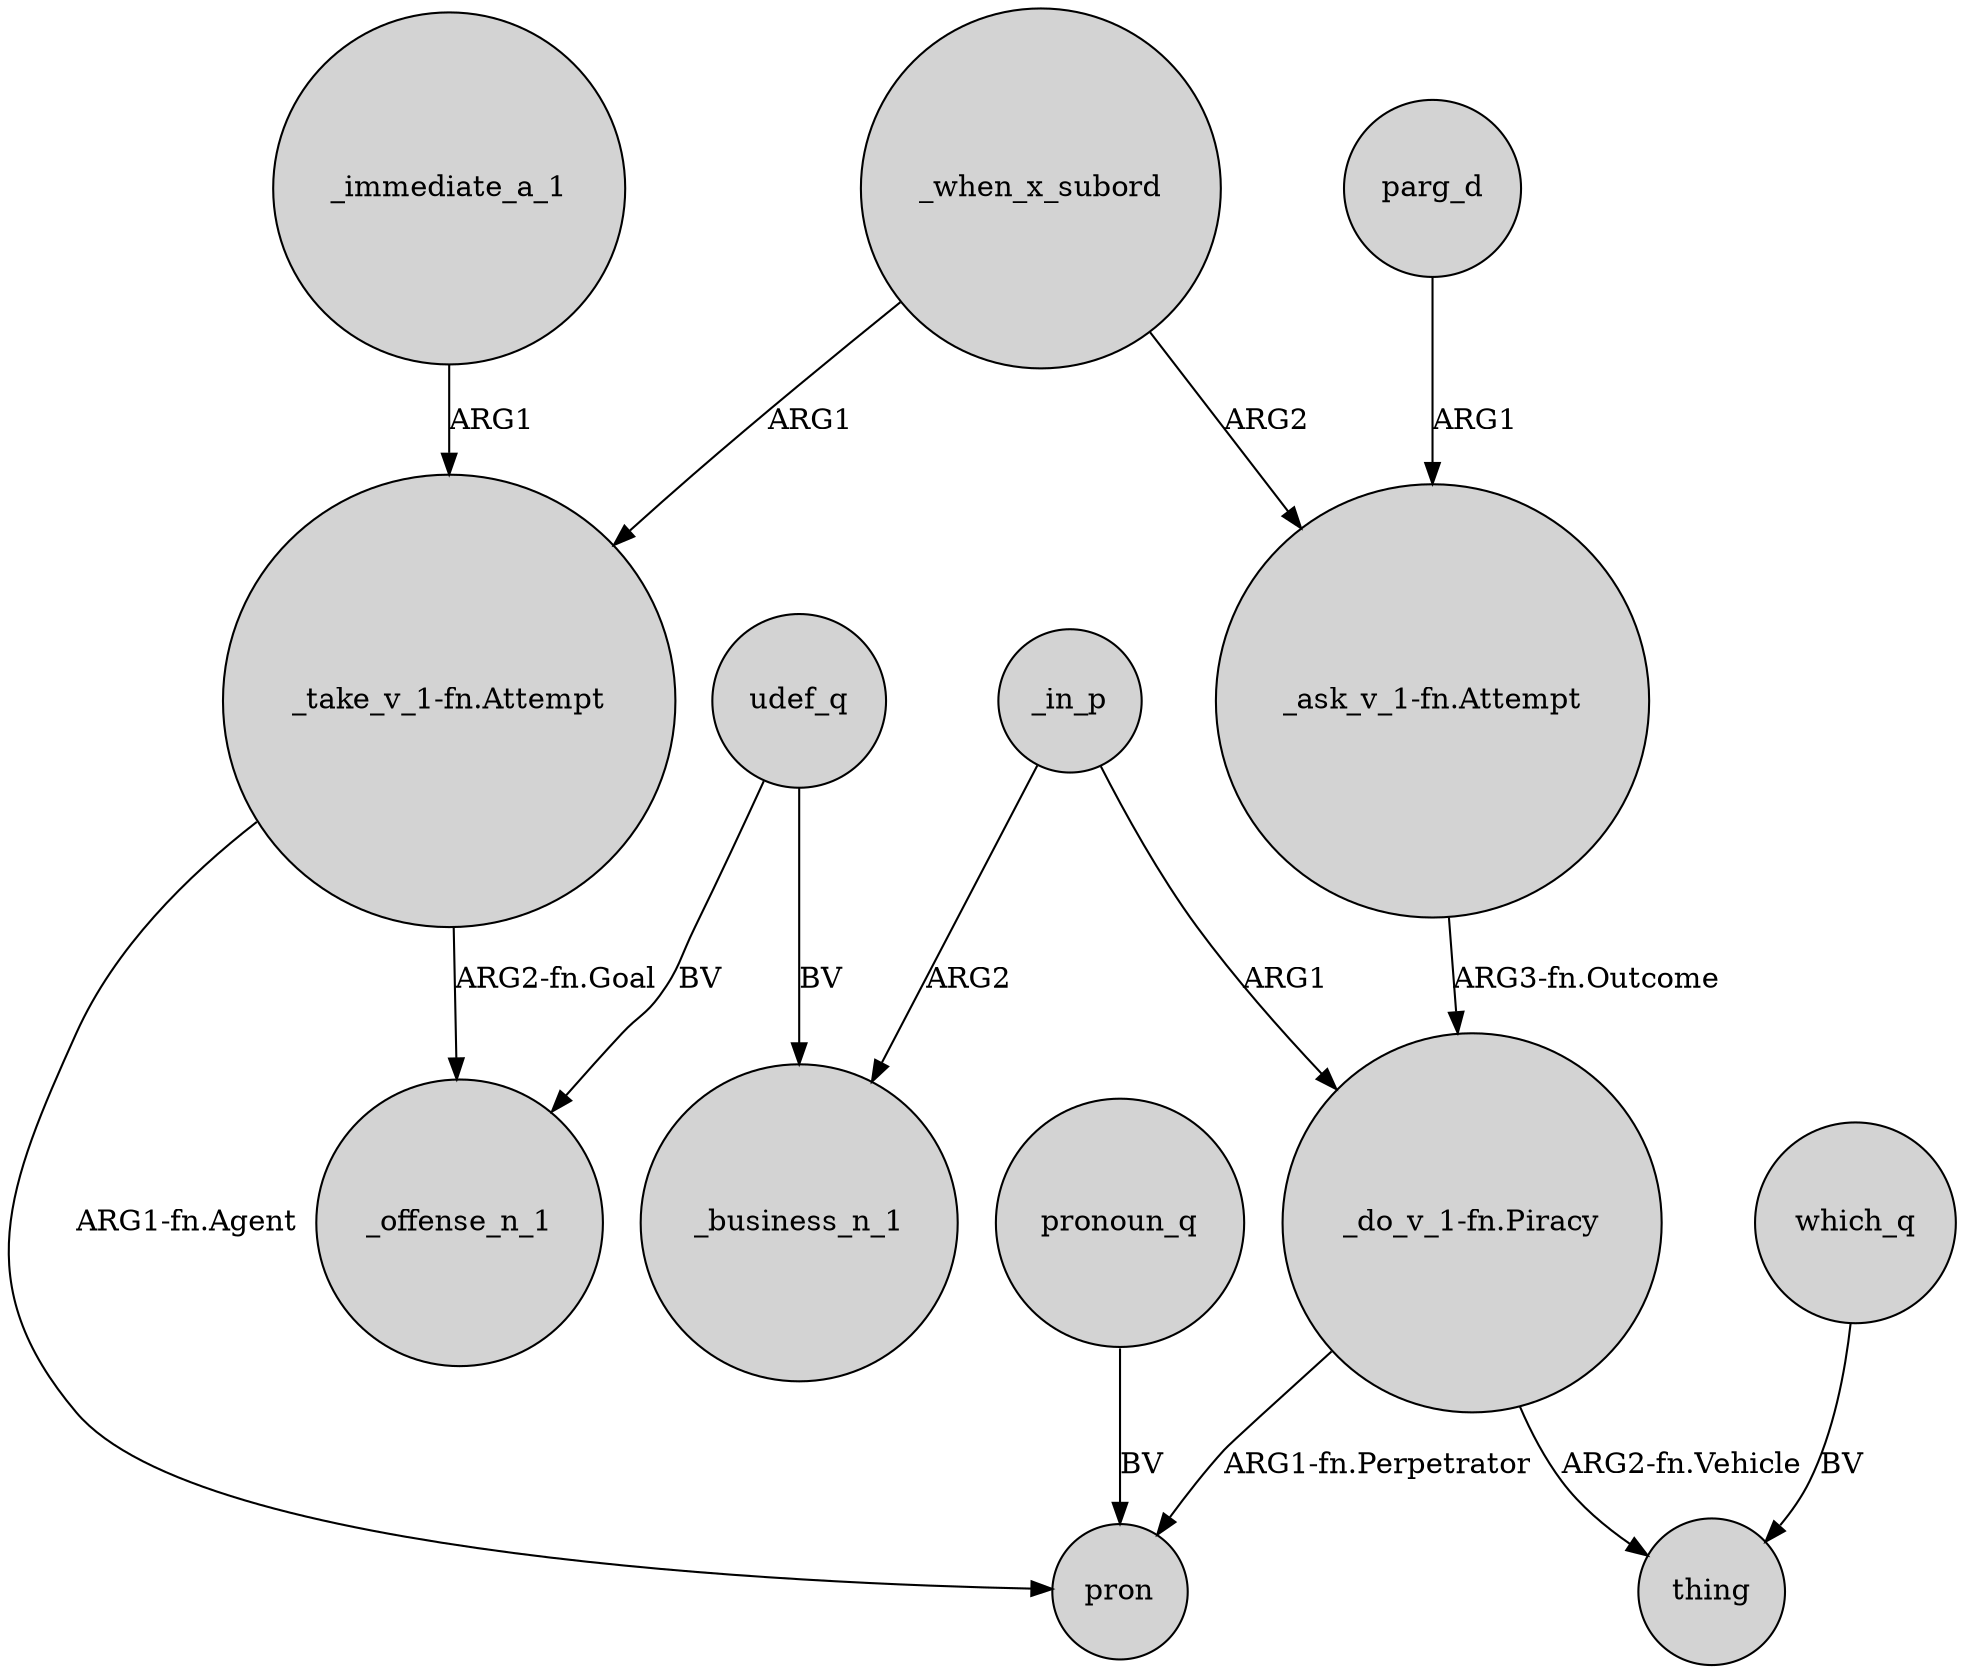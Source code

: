 digraph {
	node [shape=circle style=filled]
	"_take_v_1-fn.Attempt" -> _offense_n_1 [label="ARG2-fn.Goal"]
	"_ask_v_1-fn.Attempt" -> "_do_v_1-fn.Piracy" [label="ARG3-fn.Outcome"]
	"_do_v_1-fn.Piracy" -> pron [label="ARG1-fn.Perpetrator"]
	udef_q -> _business_n_1 [label=BV]
	_when_x_subord -> "_ask_v_1-fn.Attempt" [label=ARG2]
	_when_x_subord -> "_take_v_1-fn.Attempt" [label=ARG1]
	udef_q -> _offense_n_1 [label=BV]
	_immediate_a_1 -> "_take_v_1-fn.Attempt" [label=ARG1]
	"_take_v_1-fn.Attempt" -> pron [label="ARG1-fn.Agent"]
	parg_d -> "_ask_v_1-fn.Attempt" [label=ARG1]
	pronoun_q -> pron [label=BV]
	_in_p -> "_do_v_1-fn.Piracy" [label=ARG1]
	_in_p -> _business_n_1 [label=ARG2]
	which_q -> thing [label=BV]
	"_do_v_1-fn.Piracy" -> thing [label="ARG2-fn.Vehicle"]
}

